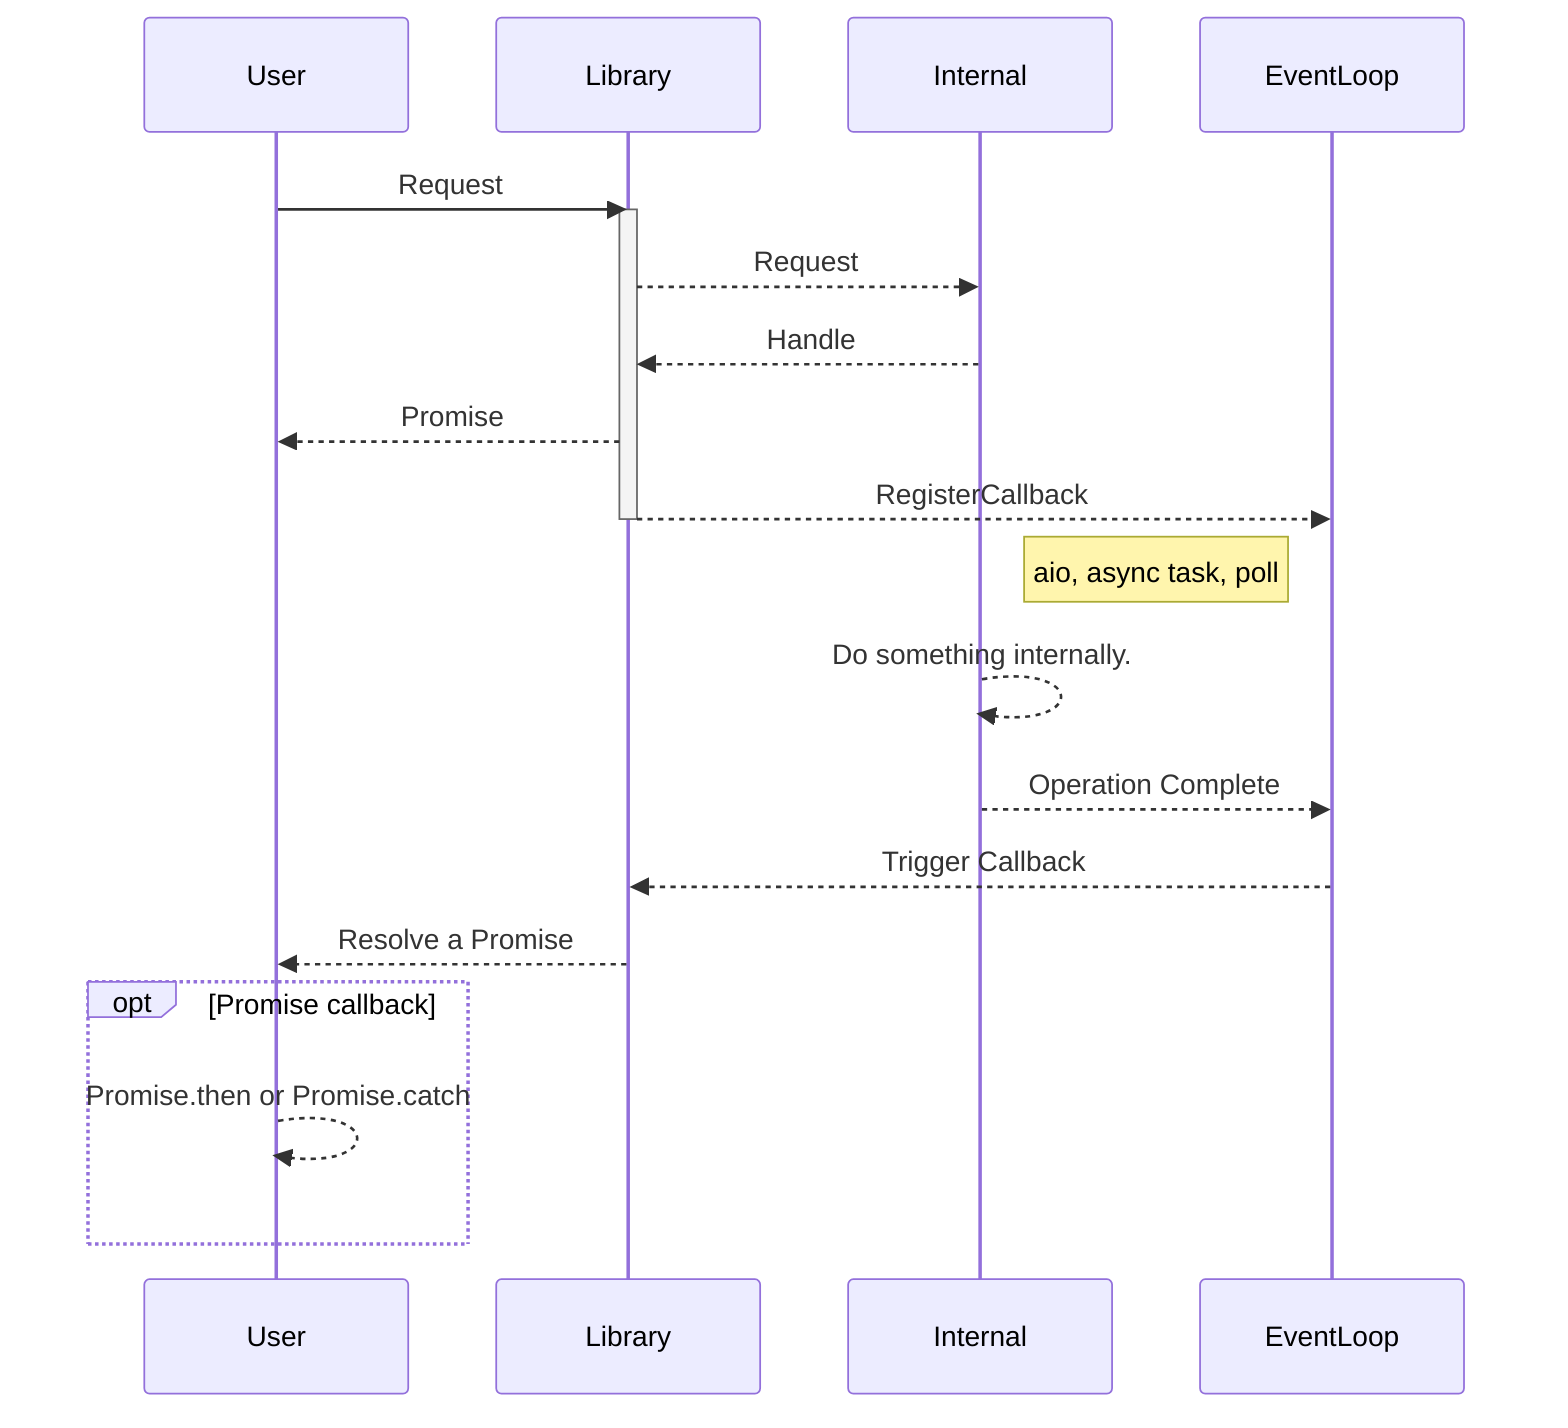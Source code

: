 sequenceDiagram
    User->>Library: Request

    activate Library
    Library-->>Internal: Request
    Internal-->>Library: Handle
    Library-->>User: Promise
    Library-->>EventLoop: RegisterCallback
    deactivate Library

    Note right of Internal: aio, async task, poll
    Internal-->>Internal: Do something internally.
    Internal-->>EventLoop: Operation Complete
    EventLoop-->>Library: Trigger Callback
    Library-->>User: Resolve a Promise

    opt Promise callback
        User-->>User: Promise.then or Promise.catch
    end